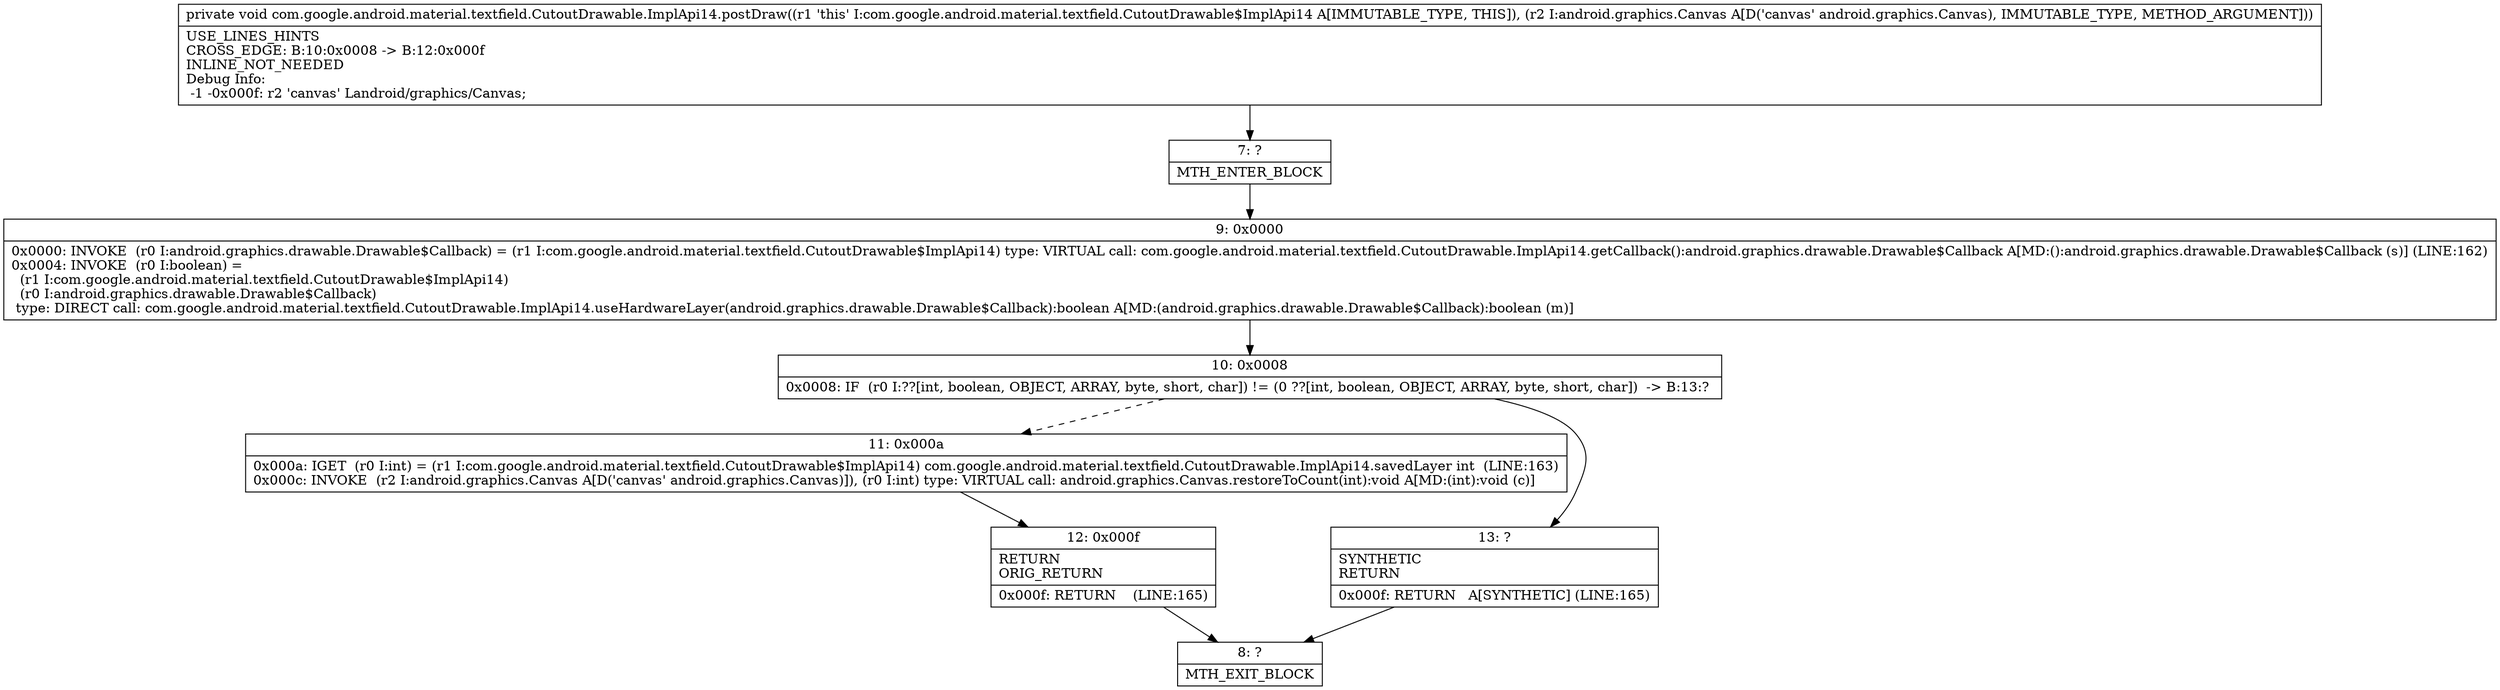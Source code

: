 digraph "CFG forcom.google.android.material.textfield.CutoutDrawable.ImplApi14.postDraw(Landroid\/graphics\/Canvas;)V" {
Node_7 [shape=record,label="{7\:\ ?|MTH_ENTER_BLOCK\l}"];
Node_9 [shape=record,label="{9\:\ 0x0000|0x0000: INVOKE  (r0 I:android.graphics.drawable.Drawable$Callback) = (r1 I:com.google.android.material.textfield.CutoutDrawable$ImplApi14) type: VIRTUAL call: com.google.android.material.textfield.CutoutDrawable.ImplApi14.getCallback():android.graphics.drawable.Drawable$Callback A[MD:():android.graphics.drawable.Drawable$Callback (s)] (LINE:162)\l0x0004: INVOKE  (r0 I:boolean) = \l  (r1 I:com.google.android.material.textfield.CutoutDrawable$ImplApi14)\l  (r0 I:android.graphics.drawable.Drawable$Callback)\l type: DIRECT call: com.google.android.material.textfield.CutoutDrawable.ImplApi14.useHardwareLayer(android.graphics.drawable.Drawable$Callback):boolean A[MD:(android.graphics.drawable.Drawable$Callback):boolean (m)]\l}"];
Node_10 [shape=record,label="{10\:\ 0x0008|0x0008: IF  (r0 I:??[int, boolean, OBJECT, ARRAY, byte, short, char]) != (0 ??[int, boolean, OBJECT, ARRAY, byte, short, char])  \-\> B:13:? \l}"];
Node_11 [shape=record,label="{11\:\ 0x000a|0x000a: IGET  (r0 I:int) = (r1 I:com.google.android.material.textfield.CutoutDrawable$ImplApi14) com.google.android.material.textfield.CutoutDrawable.ImplApi14.savedLayer int  (LINE:163)\l0x000c: INVOKE  (r2 I:android.graphics.Canvas A[D('canvas' android.graphics.Canvas)]), (r0 I:int) type: VIRTUAL call: android.graphics.Canvas.restoreToCount(int):void A[MD:(int):void (c)]\l}"];
Node_12 [shape=record,label="{12\:\ 0x000f|RETURN\lORIG_RETURN\l|0x000f: RETURN    (LINE:165)\l}"];
Node_8 [shape=record,label="{8\:\ ?|MTH_EXIT_BLOCK\l}"];
Node_13 [shape=record,label="{13\:\ ?|SYNTHETIC\lRETURN\l|0x000f: RETURN   A[SYNTHETIC] (LINE:165)\l}"];
MethodNode[shape=record,label="{private void com.google.android.material.textfield.CutoutDrawable.ImplApi14.postDraw((r1 'this' I:com.google.android.material.textfield.CutoutDrawable$ImplApi14 A[IMMUTABLE_TYPE, THIS]), (r2 I:android.graphics.Canvas A[D('canvas' android.graphics.Canvas), IMMUTABLE_TYPE, METHOD_ARGUMENT]))  | USE_LINES_HINTS\lCROSS_EDGE: B:10:0x0008 \-\> B:12:0x000f\lINLINE_NOT_NEEDED\lDebug Info:\l  \-1 \-0x000f: r2 'canvas' Landroid\/graphics\/Canvas;\l}"];
MethodNode -> Node_7;Node_7 -> Node_9;
Node_9 -> Node_10;
Node_10 -> Node_11[style=dashed];
Node_10 -> Node_13;
Node_11 -> Node_12;
Node_12 -> Node_8;
Node_13 -> Node_8;
}

